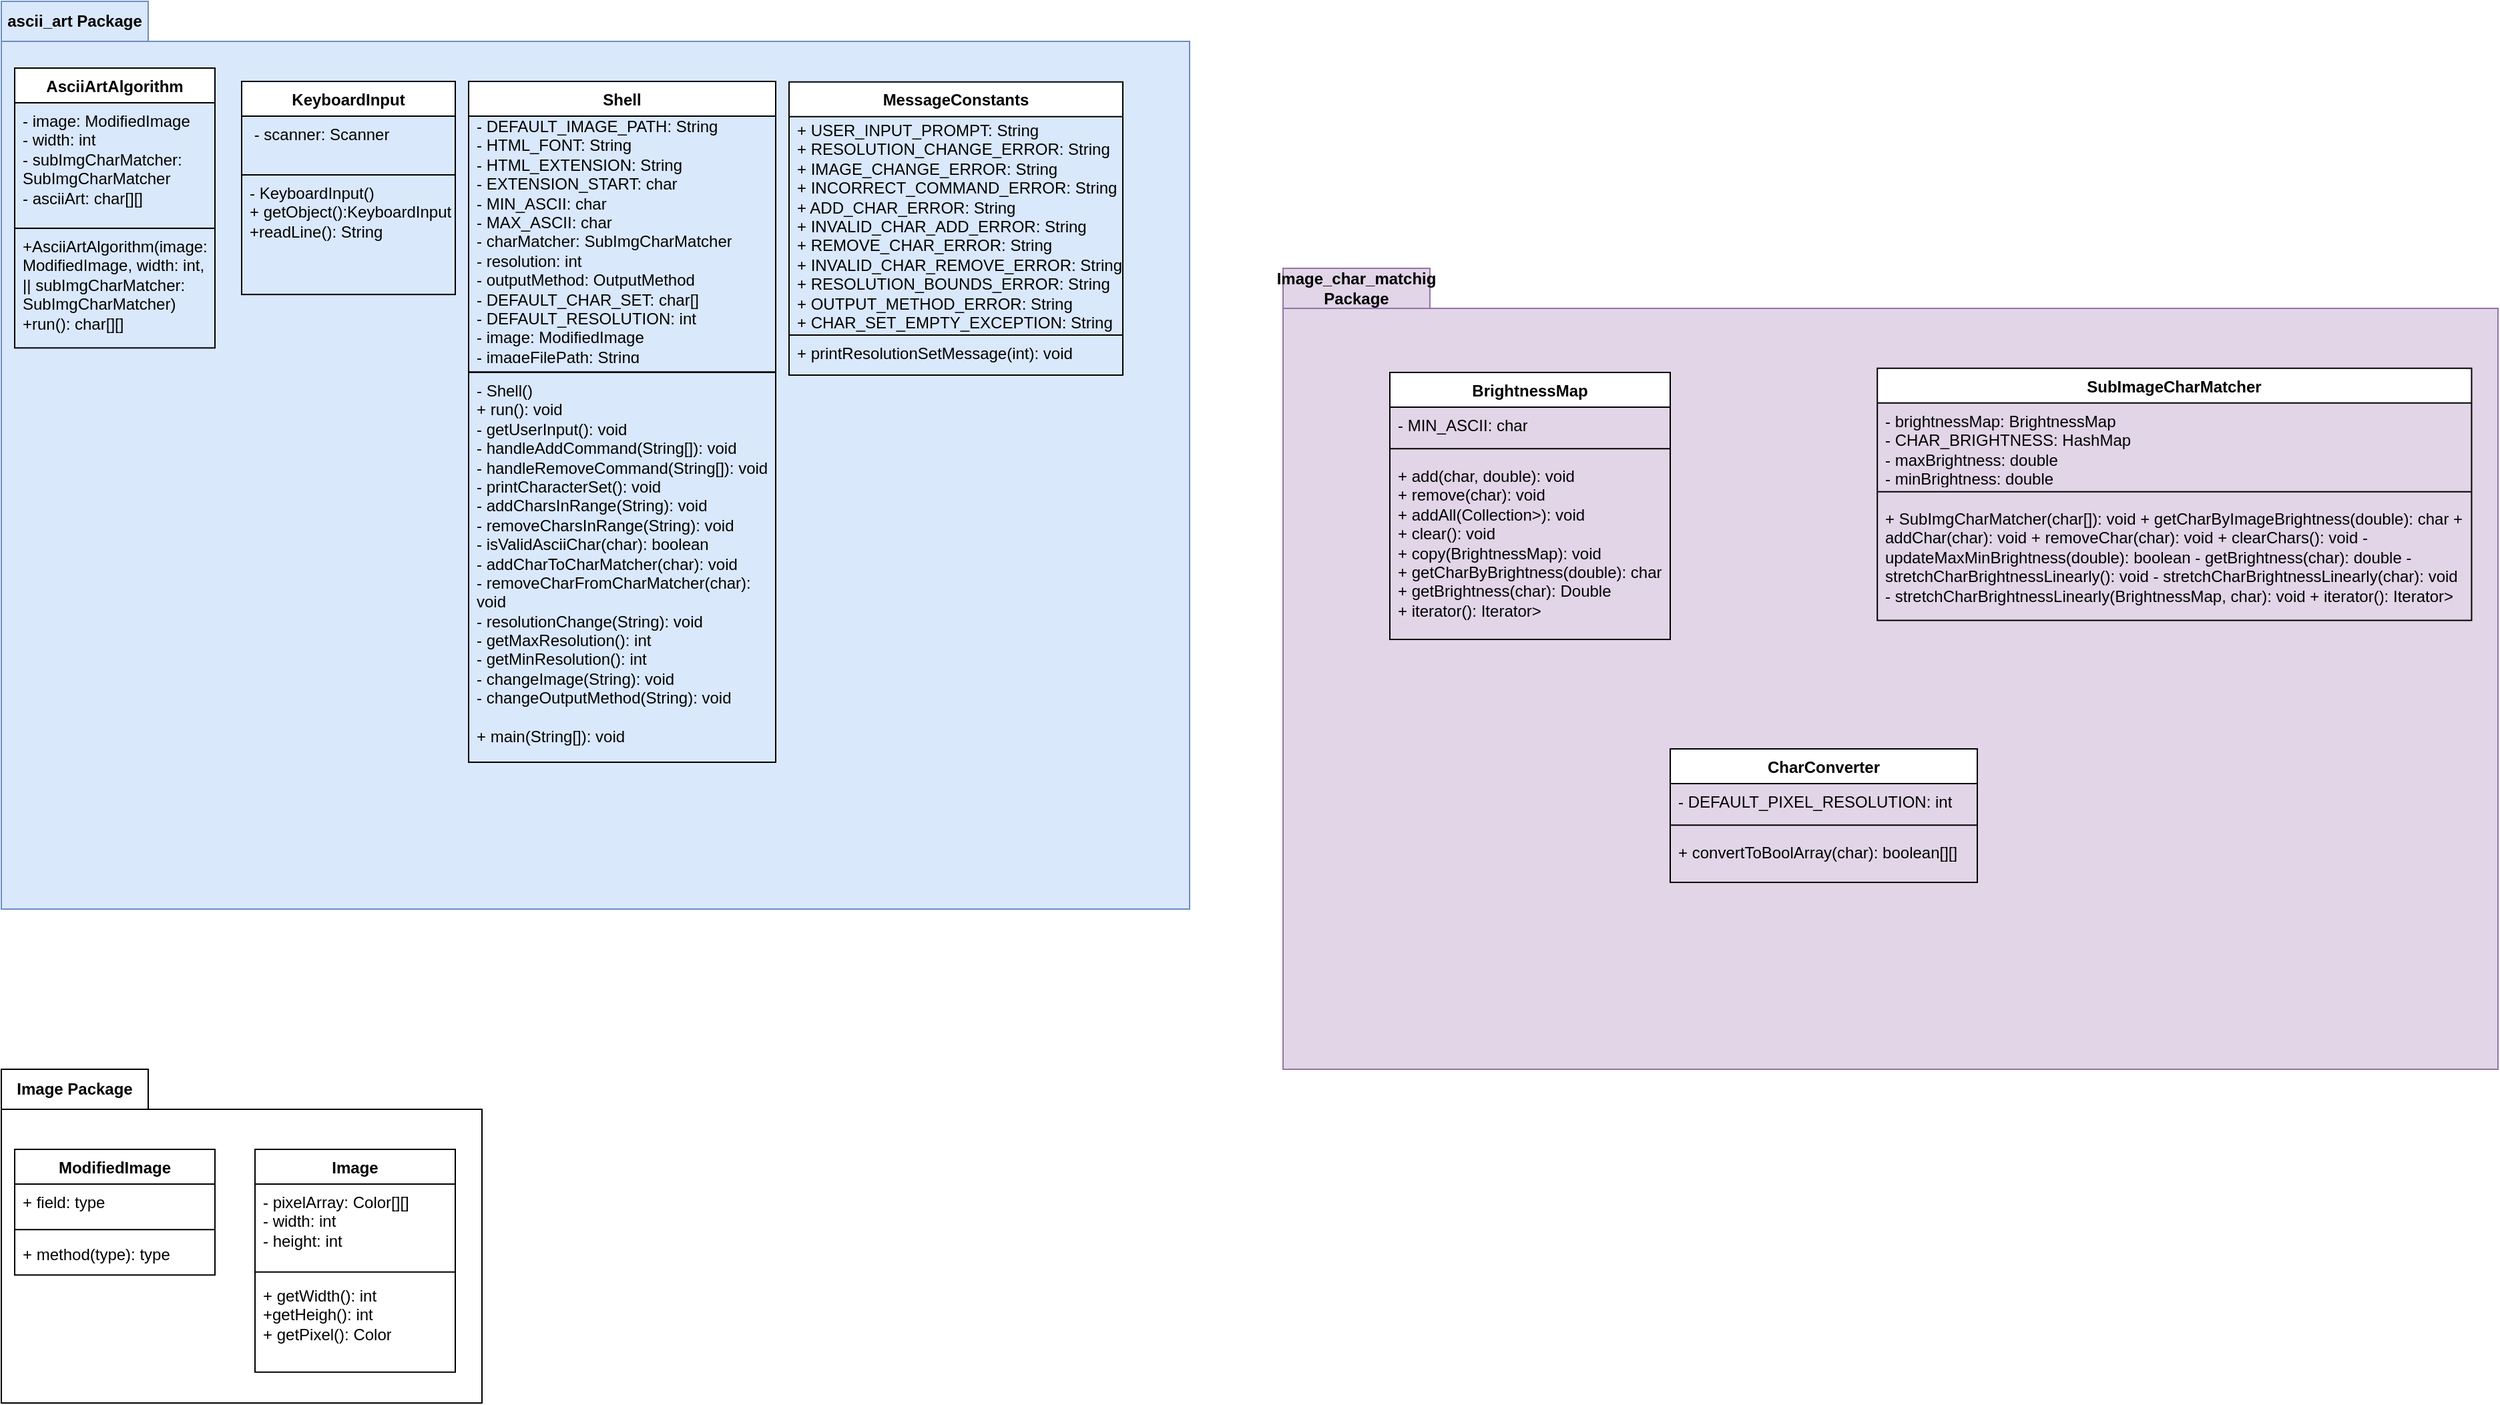 <mxfile version="24.0.0" type="github">
  <diagram name="‫עמוד-1‬" id="9FOxikn_2bk7BjKEbO-x">
    <mxGraphModel dx="1500" dy="830" grid="1" gridSize="10" guides="1" tooltips="1" connect="1" arrows="1" fold="1" page="1" pageScale="1" pageWidth="827" pageHeight="1169" math="0" shadow="0">
      <root>
        <mxCell id="0" />
        <mxCell id="1" parent="0" />
        <mxCell id="Vb6RsHlkbNNhMtVp6kEj-1" value="ascii_art Package" style="shape=folder;fontStyle=1;tabWidth=110;tabHeight=30;tabPosition=left;html=1;boundedLbl=1;labelInHeader=1;container=1;collapsible=0;whiteSpace=wrap;fillColor=#dae8fc;strokeColor=#6c8ebf;" parent="1" vertex="1">
          <mxGeometry width="890" height="680" as="geometry" />
        </mxCell>
        <mxCell id="Vb6RsHlkbNNhMtVp6kEj-2" value="" style="html=1;strokeColor=none;resizeWidth=1;resizeHeight=1;fillColor=none;part=1;connectable=0;allowArrows=0;deletable=0;whiteSpace=wrap;" parent="Vb6RsHlkbNNhMtVp6kEj-1" vertex="1">
          <mxGeometry width="830" height="434.25" relative="1" as="geometry">
            <mxPoint y="30" as="offset" />
          </mxGeometry>
        </mxCell>
        <mxCell id="xFL0W7bVsGVKbV0ON2sQ-82" value="MessageConstants" style="swimlane;fontStyle=1;align=center;verticalAlign=top;childLayout=stackLayout;horizontal=1;startSize=26;horizontalStack=0;resizeParent=1;resizeParentMax=0;resizeLast=0;collapsible=1;marginBottom=0;whiteSpace=wrap;html=1;container=0;" vertex="1" parent="Vb6RsHlkbNNhMtVp6kEj-1">
          <mxGeometry x="590" y="60.38" width="250" height="189.62" as="geometry">
            <mxRectangle x="210" y="300" width="100" height="30" as="alternateBounds" />
          </mxGeometry>
        </mxCell>
        <mxCell id="xFL0W7bVsGVKbV0ON2sQ-83" value=" + USER_INPUT_PROMPT: String                                    &#xa; + RESOLUTION_CHANGE_ERROR: String                              &#xa; + IMAGE_CHANGE_ERROR: String                                   &#xa; + INCORRECT_COMMAND_ERROR: String                              &#xa; + ADD_CHAR_ERROR: String                                       &#xa; + INVALID_CHAR_ADD_ERROR: String                               &#xa; + REMOVE_CHAR_ERROR: String                                    &#xa; + INVALID_CHAR_REMOVE_ERROR: String                            &#xa; + RESOLUTION_BOUNDS_ERROR: String                              &#xa; + OUTPUT_METHOD_ERROR: String                                  &#xa; + CHAR_SET_EMPTY_EXCEPTION: String &#xa;                         " style="text;strokeColor=none;fillColor=none;align=left;verticalAlign=top;spacingLeft=4;spacingRight=4;overflow=hidden;rotatable=0;points=[[0,0.5],[1,0.5]];portConstraint=eastwest;whiteSpace=wrap;html=1;" vertex="1" parent="Vb6RsHlkbNNhMtVp6kEj-1">
          <mxGeometry x="590" y="83" width="300" height="188.45" as="geometry" />
        </mxCell>
        <mxCell id="xFL0W7bVsGVKbV0ON2sQ-84" value=" + printResolutionSetMessage(int): void                         &#xa;" style="rounded=0;whiteSpace=wrap;html=1;align=left;verticalAlign=top;spacingLeft=4;spacingRight=4;fillColor=none;gradientColor=none;" vertex="1" parent="Vb6RsHlkbNNhMtVp6kEj-1">
          <mxGeometry x="590" y="250" width="250" height="30" as="geometry" />
        </mxCell>
        <mxCell id="xFL0W7bVsGVKbV0ON2sQ-22" value="Image Package" style="shape=folder;fontStyle=1;tabWidth=110;tabHeight=30;tabPosition=left;html=1;boundedLbl=1;labelInHeader=1;container=1;collapsible=0;whiteSpace=wrap;" vertex="1" parent="1">
          <mxGeometry y="800" width="360" height="250" as="geometry" />
        </mxCell>
        <mxCell id="xFL0W7bVsGVKbV0ON2sQ-23" value="" style="html=1;strokeColor=none;resizeWidth=1;resizeHeight=1;fillColor=none;part=1;connectable=0;allowArrows=0;deletable=0;whiteSpace=wrap;" vertex="1" parent="xFL0W7bVsGVKbV0ON2sQ-22">
          <mxGeometry width="348.75" height="175.0" relative="1" as="geometry">
            <mxPoint y="30" as="offset" />
          </mxGeometry>
        </mxCell>
        <mxCell id="xFL0W7bVsGVKbV0ON2sQ-24" value="ModifiedImage" style="swimlane;fontStyle=1;align=center;verticalAlign=top;childLayout=stackLayout;horizontal=1;startSize=26;horizontalStack=0;resizeParent=1;resizeParentMax=0;resizeLast=0;collapsible=1;marginBottom=0;whiteSpace=wrap;html=1;" vertex="1" parent="xFL0W7bVsGVKbV0ON2sQ-22">
          <mxGeometry x="10" y="60" width="150" height="94.182" as="geometry">
            <mxRectangle x="210" y="300" width="100" height="30" as="alternateBounds" />
          </mxGeometry>
        </mxCell>
        <mxCell id="xFL0W7bVsGVKbV0ON2sQ-25" value="+ field: type" style="text;strokeColor=none;fillColor=none;align=left;verticalAlign=top;spacingLeft=4;spacingRight=4;overflow=hidden;rotatable=0;points=[[0,0.5],[1,0.5]];portConstraint=eastwest;whiteSpace=wrap;html=1;" vertex="1" parent="xFL0W7bVsGVKbV0ON2sQ-24">
          <mxGeometry y="26" width="150" height="29.545" as="geometry" />
        </mxCell>
        <mxCell id="xFL0W7bVsGVKbV0ON2sQ-26" value="" style="line;strokeWidth=1;fillColor=none;align=left;verticalAlign=middle;spacingTop=-1;spacingLeft=3;spacingRight=3;rotatable=0;labelPosition=right;points=[];portConstraint=eastwest;strokeColor=inherit;" vertex="1" parent="xFL0W7bVsGVKbV0ON2sQ-24">
          <mxGeometry y="55.545" width="150" height="9.091" as="geometry" />
        </mxCell>
        <mxCell id="xFL0W7bVsGVKbV0ON2sQ-27" value="+ method(type): type" style="text;strokeColor=none;fillColor=none;align=left;verticalAlign=top;spacingLeft=4;spacingRight=4;overflow=hidden;rotatable=0;points=[[0,0.5],[1,0.5]];portConstraint=eastwest;whiteSpace=wrap;html=1;" vertex="1" parent="xFL0W7bVsGVKbV0ON2sQ-24">
          <mxGeometry y="64.636" width="150" height="29.545" as="geometry" />
        </mxCell>
        <mxCell id="xFL0W7bVsGVKbV0ON2sQ-28" value="Image" style="swimlane;fontStyle=1;align=center;verticalAlign=top;childLayout=stackLayout;horizontal=1;startSize=26;horizontalStack=0;resizeParent=1;resizeParentMax=0;resizeLast=0;collapsible=1;marginBottom=0;whiteSpace=wrap;html=1;" vertex="1" parent="xFL0W7bVsGVKbV0ON2sQ-22">
          <mxGeometry x="190" y="60" width="150" height="166.909" as="geometry" />
        </mxCell>
        <mxCell id="xFL0W7bVsGVKbV0ON2sQ-29" value="- pixelArray: Color[][]&lt;br&gt;- width: int&lt;br&gt;- height: int" style="text;strokeColor=none;fillColor=none;align=left;verticalAlign=top;spacingLeft=4;spacingRight=4;overflow=hidden;rotatable=0;points=[[0,0.5],[1,0.5]];portConstraint=eastwest;whiteSpace=wrap;html=1;" vertex="1" parent="xFL0W7bVsGVKbV0ON2sQ-28">
          <mxGeometry y="26" width="150" height="61.364" as="geometry" />
        </mxCell>
        <mxCell id="xFL0W7bVsGVKbV0ON2sQ-30" value="" style="line;strokeWidth=1;fillColor=none;align=left;verticalAlign=middle;spacingTop=-1;spacingLeft=3;spacingRight=3;rotatable=0;labelPosition=right;points=[];portConstraint=eastwest;strokeColor=inherit;" vertex="1" parent="xFL0W7bVsGVKbV0ON2sQ-28">
          <mxGeometry y="87.364" width="150" height="9.091" as="geometry" />
        </mxCell>
        <mxCell id="xFL0W7bVsGVKbV0ON2sQ-31" value="+ getWidth(): int&lt;br&gt;+getHeigh(): int&lt;br&gt;+ getPixel(): Color" style="text;strokeColor=none;fillColor=none;align=left;verticalAlign=top;spacingLeft=4;spacingRight=4;overflow=hidden;rotatable=0;points=[[0,0.5],[1,0.5]];portConstraint=eastwest;whiteSpace=wrap;html=1;" vertex="1" parent="xFL0W7bVsGVKbV0ON2sQ-28">
          <mxGeometry y="96.455" width="150" height="70.455" as="geometry" />
        </mxCell>
        <mxCell id="xFL0W7bVsGVKbV0ON2sQ-42" value="Image_char_matchig Package" style="shape=folder;fontStyle=1;tabWidth=110;tabHeight=30;tabPosition=left;html=1;boundedLbl=1;labelInHeader=1;container=1;collapsible=0;whiteSpace=wrap;fillColor=#e1d5e7;strokeColor=#9673a6;" vertex="1" parent="1">
          <mxGeometry x="960" y="200" width="910" height="600" as="geometry" />
        </mxCell>
        <mxCell id="xFL0W7bVsGVKbV0ON2sQ-43" value="" style="html=1;strokeColor=none;resizeWidth=1;resizeHeight=1;fillColor=none;part=1;connectable=0;allowArrows=0;deletable=0;whiteSpace=wrap;" vertex="1" parent="xFL0W7bVsGVKbV0ON2sQ-42">
          <mxGeometry width="742.766" height="254.809" relative="1" as="geometry">
            <mxPoint y="30" as="offset" />
          </mxGeometry>
        </mxCell>
        <mxCell id="xFL0W7bVsGVKbV0ON2sQ-48" value="SubImageCharMatcher" style="swimlane;fontStyle=1;align=center;verticalAlign=top;childLayout=stackLayout;horizontal=1;startSize=26;horizontalStack=0;resizeParent=1;resizeParentMax=0;resizeLast=0;collapsible=1;marginBottom=0;whiteSpace=wrap;html=1;" vertex="1" parent="xFL0W7bVsGVKbV0ON2sQ-42">
          <mxGeometry x="445.109" y="74.883" width="445.109" height="188.872" as="geometry" />
        </mxCell>
        <mxCell id="xFL0W7bVsGVKbV0ON2sQ-49" value=" - brightnessMap: BrightnessMap                                    &#xa; - CHAR_BRIGHTNESS: HashMap&lt;Character, Double&gt;                     &#xa; - maxBrightness: double                                           &#xa; - minBrightness: double  " style="text;strokeColor=none;fillColor=none;align=left;verticalAlign=top;spacingLeft=4;spacingRight=4;overflow=hidden;rotatable=0;points=[[0,0.5],[1,0.5]];portConstraint=eastwest;whiteSpace=wrap;html=1;" vertex="1" parent="xFL0W7bVsGVKbV0ON2sQ-48">
          <mxGeometry y="26" width="445.109" height="59.906" as="geometry" />
        </mxCell>
        <mxCell id="xFL0W7bVsGVKbV0ON2sQ-50" value="" style="line;strokeWidth=1;fillColor=none;align=left;verticalAlign=middle;spacingTop=-1;spacingLeft=3;spacingRight=3;rotatable=0;labelPosition=right;points=[];portConstraint=eastwest;strokeColor=inherit;" vertex="1" parent="xFL0W7bVsGVKbV0ON2sQ-48">
          <mxGeometry y="85.906" width="445.109" height="13.237" as="geometry" />
        </mxCell>
        <mxCell id="xFL0W7bVsGVKbV0ON2sQ-51" value=" + SubImgCharMatcher(char[]): void                                 + getCharByImageBrightness(double): char                           + addChar(char): void                                              + removeChar(char): void                                           + clearChars(): void                                               - updateMaxMinBrightness(double): boolean                         - getBrightness(char): double                                     - stretchCharBrightnessLinearly(): void                            - stretchCharBrightnessLinearly(char): void                        - stretchCharBrightnessLinearly(BrightnessMap, char): void         + iterator(): Iterator&lt;SimpleEntry&lt;Character, Double&gt;&gt; " style="text;strokeColor=none;fillColor=none;align=left;verticalAlign=top;spacingLeft=4;spacingRight=4;overflow=hidden;rotatable=0;points=[[0,0.5],[1,0.5]];portConstraint=eastwest;whiteSpace=wrap;html=1;" vertex="1" parent="xFL0W7bVsGVKbV0ON2sQ-48">
          <mxGeometry y="99.143" width="445.109" height="89.729" as="geometry" />
        </mxCell>
        <mxCell id="xFL0W7bVsGVKbV0ON2sQ-70" value="" style="group" vertex="1" connectable="0" parent="1">
          <mxGeometry x="10" y="49.96" width="150" height="209.68" as="geometry" />
        </mxCell>
        <mxCell id="xFL0W7bVsGVKbV0ON2sQ-71" value="AsciiArtAlgorithm" style="swimlane;fontStyle=1;align=center;verticalAlign=top;childLayout=stackLayout;horizontal=1;startSize=26;horizontalStack=0;resizeParent=1;resizeParentMax=0;resizeLast=0;collapsible=1;marginBottom=0;whiteSpace=wrap;html=1;container=0;" vertex="1" parent="xFL0W7bVsGVKbV0ON2sQ-70">
          <mxGeometry width="150" height="120.08" as="geometry">
            <mxRectangle x="210" y="300" width="100" height="30" as="alternateBounds" />
          </mxGeometry>
        </mxCell>
        <mxCell id="xFL0W7bVsGVKbV0ON2sQ-72" value="+AsciiArtAlgorithm(image: ModifiedImage, width: int,      ||                      subImgCharMatcher: SubImgCharMatcher)&lt;br&gt;+run(): char[][] " style="rounded=0;whiteSpace=wrap;html=1;align=left;verticalAlign=top;spacingLeft=4;spacingRight=4;fillColor=none;gradientColor=none;container=0;" vertex="1" parent="xFL0W7bVsGVKbV0ON2sQ-70">
          <mxGeometry y="120.08" width="150" height="89.6" as="geometry" />
        </mxCell>
        <mxCell id="xFL0W7bVsGVKbV0ON2sQ-73" value="- image: ModifiedImage&lt;br&gt;- width: int&amp;nbsp;&lt;br&gt;- subImgCharMatcher: SubImgCharMatcher&amp;nbsp;&lt;div&gt;- asciiArt: char[][]&lt;/div&gt;" style="text;strokeColor=none;fillColor=none;align=left;verticalAlign=top;spacingLeft=4;spacingRight=4;overflow=hidden;rotatable=0;points=[[0,0.5],[1,0.5]];portConstraint=eastwest;whiteSpace=wrap;html=1;" vertex="1" parent="xFL0W7bVsGVKbV0ON2sQ-70">
          <mxGeometry y="26" width="150" height="94.08" as="geometry" />
        </mxCell>
        <mxCell id="xFL0W7bVsGVKbV0ON2sQ-74" value="" style="group" vertex="1" connectable="0" parent="1">
          <mxGeometry x="180" y="60" width="160" height="159.6" as="geometry" />
        </mxCell>
        <mxCell id="xFL0W7bVsGVKbV0ON2sQ-75" value="- KeyboardInput()&lt;br&gt;+&amp;nbsp;getObject():KeyboardInput&amp;nbsp; +readLine(): String&amp;nbsp; &amp;nbsp;&amp;nbsp;" style="rounded=0;whiteSpace=wrap;html=1;align=left;verticalAlign=top;spacingLeft=4;spacingRight=4;fillColor=none;gradientColor=none;" vertex="1" parent="xFL0W7bVsGVKbV0ON2sQ-74">
          <mxGeometry y="70" width="160" height="89.6" as="geometry" />
        </mxCell>
        <mxCell id="xFL0W7bVsGVKbV0ON2sQ-76" value="&lt;span style=&quot;text-align: left;&quot;&gt;KeyboardInput&lt;/span&gt;" style="swimlane;fontStyle=1;align=center;verticalAlign=top;childLayout=stackLayout;horizontal=1;startSize=26;horizontalStack=0;resizeParent=1;resizeParentMax=0;resizeLast=0;collapsible=1;marginBottom=0;whiteSpace=wrap;html=1;" vertex="1" parent="xFL0W7bVsGVKbV0ON2sQ-74">
          <mxGeometry width="160" height="70" as="geometry">
            <mxRectangle x="210" y="300" width="100" height="30" as="alternateBounds" />
          </mxGeometry>
        </mxCell>
        <mxCell id="xFL0W7bVsGVKbV0ON2sQ-77" value="&amp;nbsp;- scanner: Scanner&amp;nbsp;&amp;nbsp;" style="text;strokeColor=none;fillColor=none;align=left;verticalAlign=top;spacingLeft=4;spacingRight=4;overflow=hidden;rotatable=0;points=[[0,0.5],[1,0.5]];portConstraint=eastwest;whiteSpace=wrap;html=1;" vertex="1" parent="xFL0W7bVsGVKbV0ON2sQ-76">
          <mxGeometry y="26" width="160" height="44" as="geometry" />
        </mxCell>
        <mxCell id="xFL0W7bVsGVKbV0ON2sQ-78" value="" style="group" vertex="1" connectable="0" parent="1">
          <mxGeometry x="350" y="60" width="230" height="380" as="geometry" />
        </mxCell>
        <mxCell id="xFL0W7bVsGVKbV0ON2sQ-79" value="Shell" style="swimlane;fontStyle=1;align=center;verticalAlign=top;childLayout=stackLayout;horizontal=1;startSize=26;horizontalStack=0;resizeParent=1;resizeParentMax=0;resizeLast=0;collapsible=1;marginBottom=0;whiteSpace=wrap;html=1;container=0;" vertex="1" parent="xFL0W7bVsGVKbV0ON2sQ-78">
          <mxGeometry width="230.0" height="217.619" as="geometry">
            <mxRectangle x="210" y="300" width="100" height="30" as="alternateBounds" />
          </mxGeometry>
        </mxCell>
        <mxCell id="xFL0W7bVsGVKbV0ON2sQ-80" value=" - DEFAULT_IMAGE_PATH: String                                   &#xa; - HTML_FONT: String                                             &#xa; - HTML_EXTENSION: String                                        &#xa; - EXTENSION_START: char                                         &#xa; - MIN_ASCII: char                                               &#xa; - MAX_ASCII: char                                               &#xa; - charMatcher: SubImgCharMatcher                                &#xa; - resolution: int                                               &#xa; - outputMethod: OutputMethod                                    &#xa; - DEFAULT_CHAR_SET: char[]                                      &#xa; - DEFAULT_RESOLUTION: int                                       &#xa; - image: ModifiedImage                                          &#xa; - imageFilePath: String                                          &#xa;                         " style="text;strokeColor=none;fillColor=none;align=left;verticalAlign=top;spacingLeft=4;spacingRight=4;overflow=hidden;rotatable=0;points=[[0,0.5],[1,0.5]];portConstraint=eastwest;whiteSpace=wrap;html=1;" vertex="1" parent="1">
          <mxGeometry x="350" y="80" width="260" height="188.45" as="geometry" />
        </mxCell>
        <mxCell id="xFL0W7bVsGVKbV0ON2sQ-81" value="- Shell()                                                      &#xa; + run(): void                                                  &#xa; - getUserInput(): void                                          &#xa; - handleAddCommand(String[]): void                              &#xa; - handleRemoveCommand(String[]): void                           &#xa; - printCharacterSet(): void                                    &#xa; - addCharsInRange(String): void                                 &#xa; - removeCharsInRange(String): void                              &#xa; - isValidAsciiChar(char): boolean                               &#xa; - addCharToCharMatcher(char): void                              &#xa; - removeCharFromCharMatcher(char): void                         &#xa; - resolutionChange(String): void                                &#xa; - getMaxResolution(): int                                       &#xa; - getMinResolution(): int                                       &#xa; - changeImage(String): void                                     &#xa; - changeOutputMethod(String): void                              &#xa;                                                                &#xa; + main(String[]): void  " style="rounded=0;whiteSpace=wrap;html=1;align=left;verticalAlign=top;spacingLeft=4;spacingRight=4;fillColor=none;gradientColor=none;container=0;" vertex="1" parent="1">
          <mxGeometry x="350" y="278" width="230" height="292" as="geometry" />
        </mxCell>
        <mxCell id="xFL0W7bVsGVKbV0ON2sQ-85" value="BrightnessMap" style="swimlane;fontStyle=1;align=center;verticalAlign=top;childLayout=stackLayout;horizontal=1;startSize=26;horizontalStack=0;resizeParent=1;resizeParentMax=0;resizeLast=0;collapsible=1;marginBottom=0;whiteSpace=wrap;html=1;" vertex="1" parent="1">
          <mxGeometry x="1040" y="278" width="210" height="200.001" as="geometry" />
        </mxCell>
        <mxCell id="xFL0W7bVsGVKbV0ON2sQ-86" value=" - MIN_ASCII: char                                               &#xa;&#xa;" style="text;strokeColor=none;fillColor=none;align=left;verticalAlign=top;spacingLeft=4;spacingRight=4;overflow=hidden;rotatable=0;points=[[0,0.5],[1,0.5]];portConstraint=eastwest;whiteSpace=wrap;html=1;" vertex="1" parent="xFL0W7bVsGVKbV0ON2sQ-85">
          <mxGeometry y="26" width="210" height="24" as="geometry" />
        </mxCell>
        <mxCell id="xFL0W7bVsGVKbV0ON2sQ-87" value="" style="line;strokeWidth=1;fillColor=none;align=left;verticalAlign=middle;spacingTop=-1;spacingLeft=3;spacingRight=3;rotatable=0;labelPosition=right;points=[];portConstraint=eastwest;strokeColor=inherit;" vertex="1" parent="xFL0W7bVsGVKbV0ON2sQ-85">
          <mxGeometry y="50" width="210" height="14.141" as="geometry" />
        </mxCell>
        <mxCell id="xFL0W7bVsGVKbV0ON2sQ-88" value=" + add(char, double): void                                       &#xa; + remove(char): void                                            &#xa; + addAll(Collection&lt;AbstractMap.SimpleEntry&lt;Character, Double&gt;&gt;): void&#xa; + clear(): void                                                 &#xa; + copy(BrightnessMap): void                                      &#xa; + getCharByBrightness(double): char                             &#xa; + getBrightness(char): Double                                   &#xa; + iterator(): Iterator&lt;AbstractMap.SimpleEntry&lt;Character, Double&gt;&gt;" style="text;strokeColor=none;fillColor=none;align=left;verticalAlign=top;spacingLeft=4;spacingRight=4;overflow=hidden;rotatable=0;points=[[0,0.5],[1,0.5]];portConstraint=eastwest;whiteSpace=wrap;html=1;" vertex="1" parent="xFL0W7bVsGVKbV0ON2sQ-85">
          <mxGeometry y="64.141" width="210" height="135.86" as="geometry" />
        </mxCell>
        <mxCell id="xFL0W7bVsGVKbV0ON2sQ-90" value="CharConverter" style="swimlane;fontStyle=1;align=center;verticalAlign=top;childLayout=stackLayout;horizontal=1;startSize=26;horizontalStack=0;resizeParent=1;resizeParentMax=0;resizeLast=0;collapsible=1;marginBottom=0;whiteSpace=wrap;html=1;" vertex="1" parent="1">
          <mxGeometry x="1250" y="560" width="230" height="100.001" as="geometry" />
        </mxCell>
        <mxCell id="xFL0W7bVsGVKbV0ON2sQ-91" value=" - DEFAULT_PIXEL_RESOLUTION: int                                     &#xa;&#xa;" style="text;strokeColor=none;fillColor=none;align=left;verticalAlign=top;spacingLeft=4;spacingRight=4;overflow=hidden;rotatable=0;points=[[0,0.5],[1,0.5]];portConstraint=eastwest;whiteSpace=wrap;html=1;" vertex="1" parent="xFL0W7bVsGVKbV0ON2sQ-90">
          <mxGeometry y="26" width="230" height="24" as="geometry" />
        </mxCell>
        <mxCell id="xFL0W7bVsGVKbV0ON2sQ-92" value="" style="line;strokeWidth=1;fillColor=none;align=left;verticalAlign=middle;spacingTop=-1;spacingLeft=3;spacingRight=3;rotatable=0;labelPosition=right;points=[];portConstraint=eastwest;strokeColor=inherit;" vertex="1" parent="xFL0W7bVsGVKbV0ON2sQ-90">
          <mxGeometry y="50" width="230" height="14.141" as="geometry" />
        </mxCell>
        <mxCell id="xFL0W7bVsGVKbV0ON2sQ-93" value=" + convertToBoolArray(char): boolean[][]                             &#xa;&#xa;" style="text;strokeColor=none;fillColor=none;align=left;verticalAlign=top;spacingLeft=4;spacingRight=4;overflow=hidden;rotatable=0;points=[[0,0.5],[1,0.5]];portConstraint=eastwest;whiteSpace=wrap;html=1;" vertex="1" parent="xFL0W7bVsGVKbV0ON2sQ-90">
          <mxGeometry y="64.141" width="230" height="35.86" as="geometry" />
        </mxCell>
      </root>
    </mxGraphModel>
  </diagram>
</mxfile>
